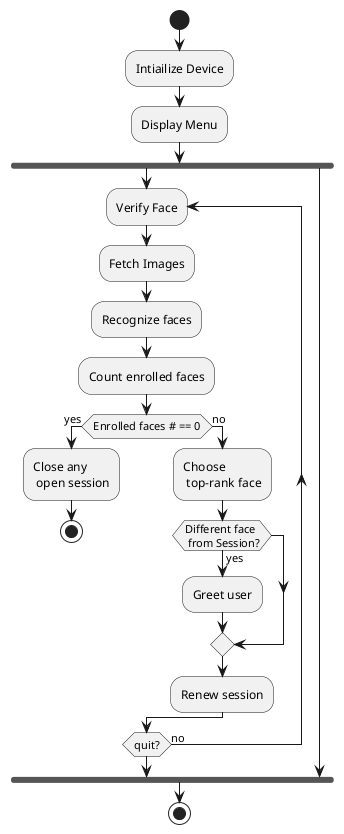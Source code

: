 @startuml
start
:Intiailize Device;
:Display Menu;

fork

repeat:Verify Face;

:Fetch Images;

:Recognize faces;

:Count enrolled faces;

if (Enrolled faces # == 0) then (yes)
  :Close any
   open session;
  stop
else (no)
  ' TODO: use profiles for right search
  :Choose
   top-rank face;
  if (Different face\n from Session?) then (yes)
    :Greet user;
  endif
  :Renew session;
endif
repeat while (quit?) is (no)

fork again

endfork

stop
@enduml